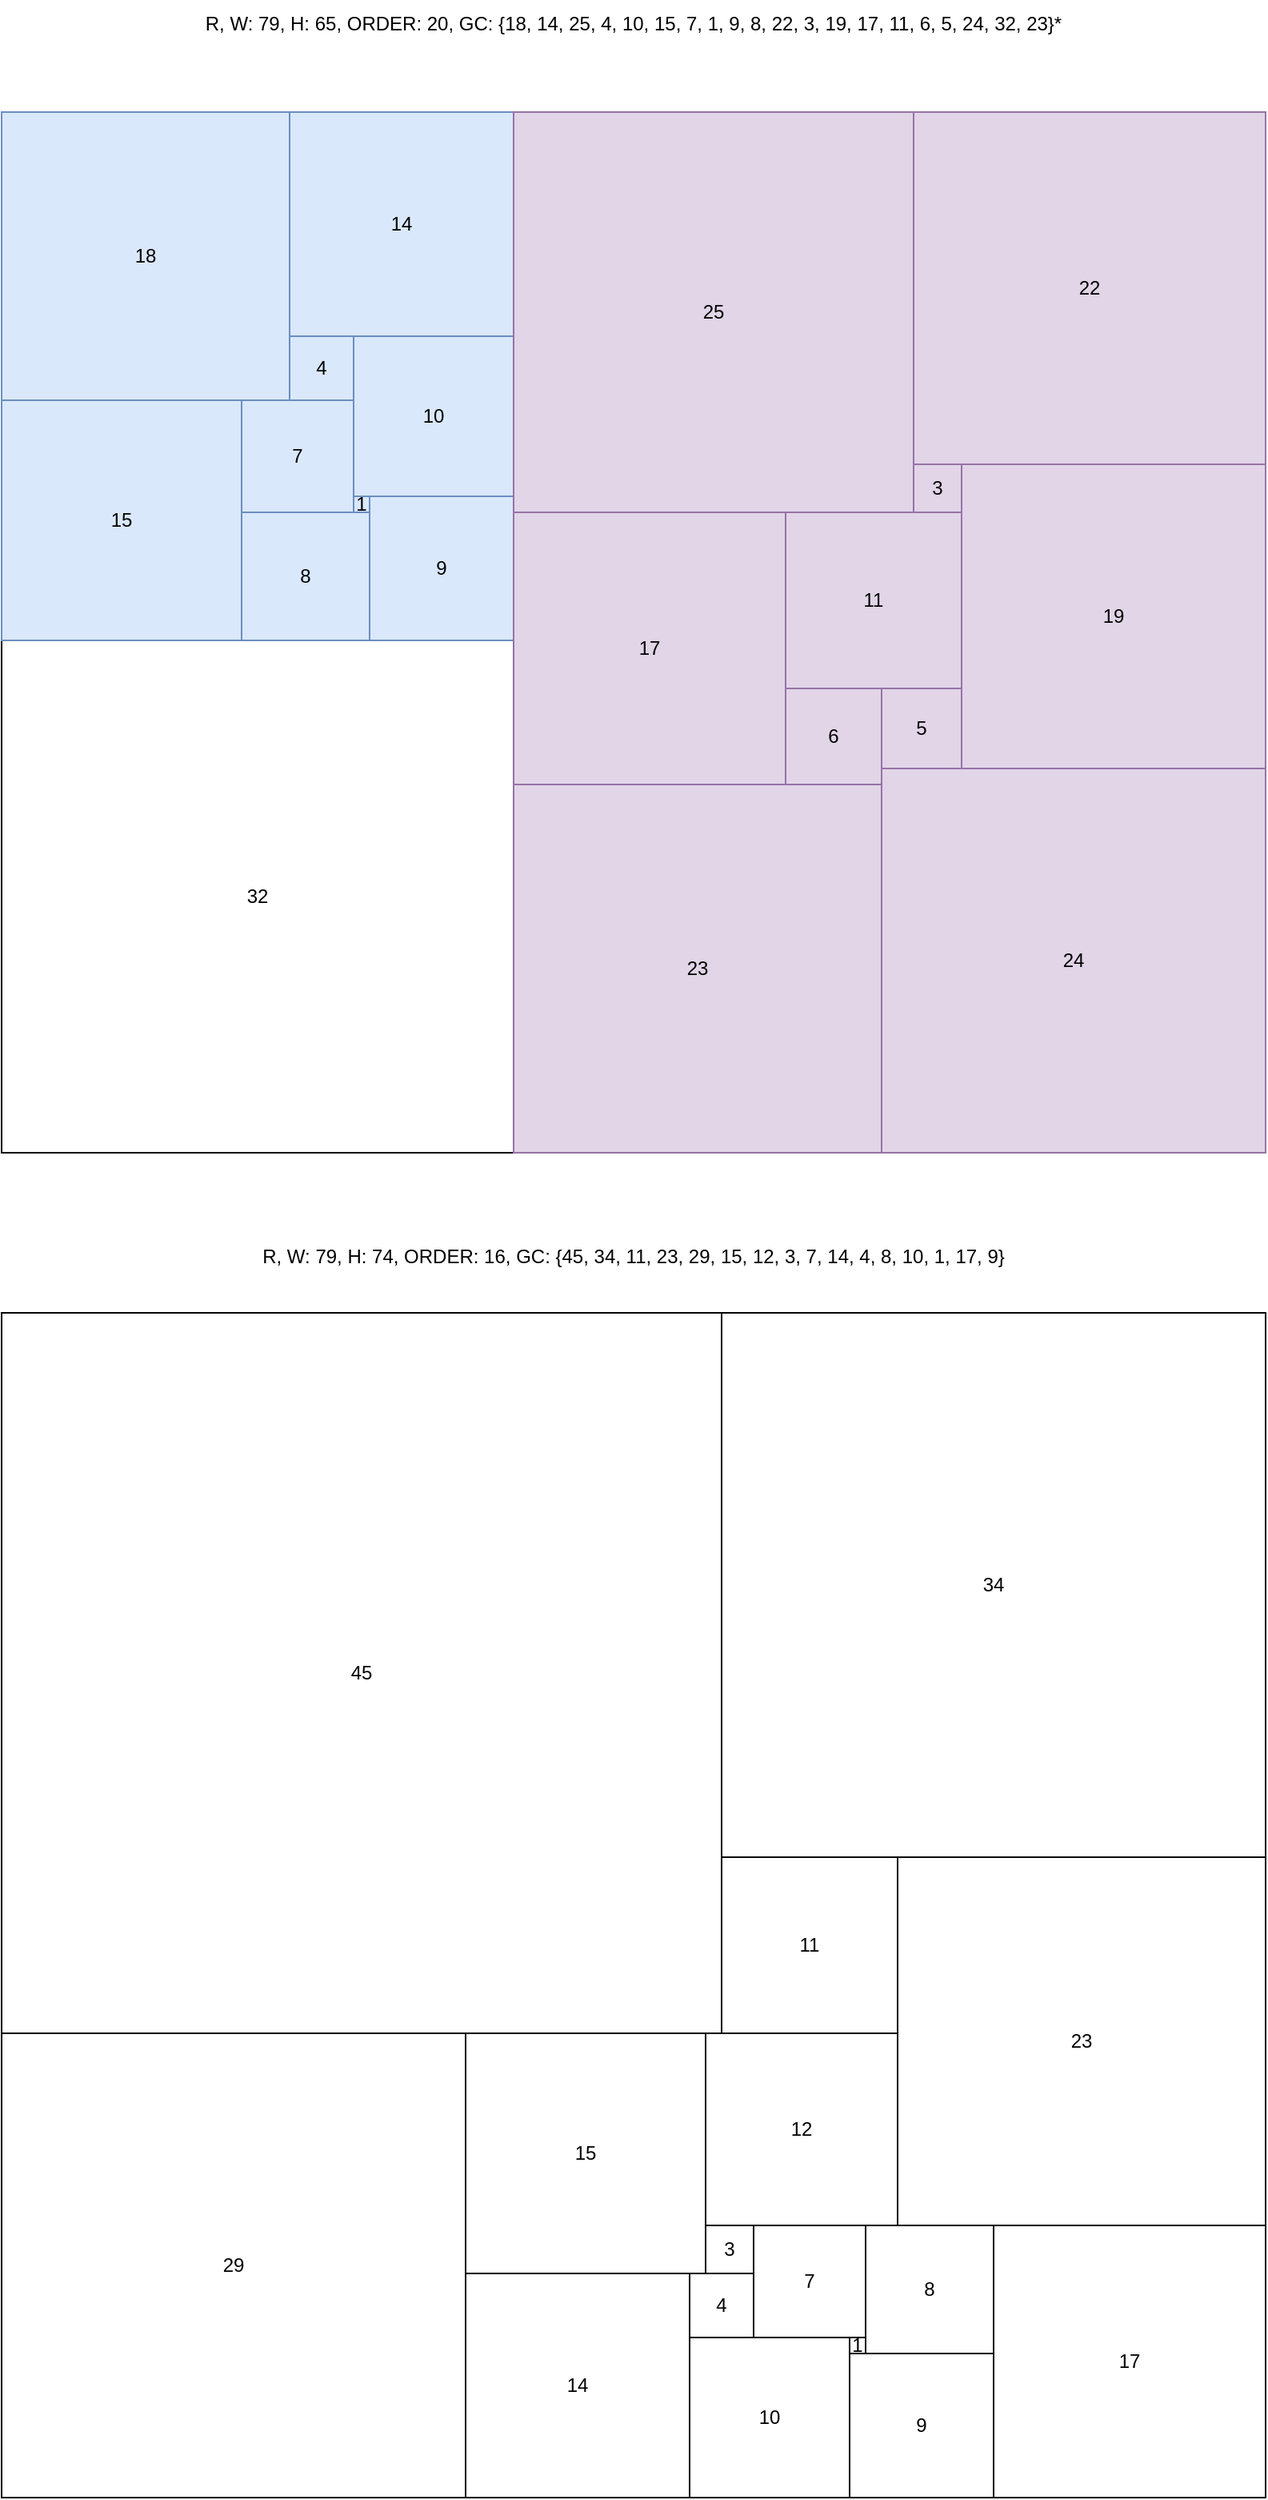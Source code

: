 <mxfile version="21.2.1" type="device">
  <diagram name="Page-1" id="H1nZVYqxkzLZFgEqRADx">
    <mxGraphModel dx="-2696" dy="1427" grid="1" gridSize="10" guides="1" tooltips="1" connect="1" arrows="1" fold="1" page="1" pageScale="1" pageWidth="850" pageHeight="1100" math="0" shadow="0">
      <root>
        <mxCell id="0" />
        <mxCell id="1" parent="0" />
        <mxCell id="AsBp8XiL8Dx4Y6rQVwFH-4456" value="R, W: 79, H: 74, ORDER: 16, GC: {45, 34, 11, 23, 29, 15, 12, 3, 7, 14, 4, 8, 10, 1, 17, 9} " style="text;html=1;strokeColor=none;fillColor=none;align=center;verticalAlign=middle;whiteSpace=wrap;rounded=0;" parent="1" vertex="1">
          <mxGeometry x="3410" y="790" width="790" height="30" as="geometry" />
        </mxCell>
        <mxCell id="761dnnyQ54j-Cl0NHfQN-4457" value="45" style="rounded=0;whiteSpace=wrap;html=1;" parent="1" vertex="1">
          <mxGeometry x="3410" y="840" width="450" height="450" as="geometry" />
        </mxCell>
        <mxCell id="761dnnyQ54j-Cl0NHfQN-4458" value="34" style="rounded=0;whiteSpace=wrap;html=1;" parent="1" vertex="1">
          <mxGeometry x="3860" y="840" width="340" height="340" as="geometry" />
        </mxCell>
        <mxCell id="761dnnyQ54j-Cl0NHfQN-4459" value="11" style="rounded=0;whiteSpace=wrap;html=1;" parent="1" vertex="1">
          <mxGeometry x="3860" y="1180" width="110" height="110" as="geometry" />
        </mxCell>
        <mxCell id="761dnnyQ54j-Cl0NHfQN-4460" value="23" style="rounded=0;whiteSpace=wrap;html=1;" parent="1" vertex="1">
          <mxGeometry x="3970" y="1180" width="230" height="230" as="geometry" />
        </mxCell>
        <mxCell id="761dnnyQ54j-Cl0NHfQN-4461" value="29" style="rounded=0;whiteSpace=wrap;html=1;" parent="1" vertex="1">
          <mxGeometry x="3410" y="1290" width="290" height="290" as="geometry" />
        </mxCell>
        <mxCell id="761dnnyQ54j-Cl0NHfQN-4462" value="15" style="rounded=0;whiteSpace=wrap;html=1;" parent="1" vertex="1">
          <mxGeometry x="3700" y="1290" width="150" height="150" as="geometry" />
        </mxCell>
        <mxCell id="761dnnyQ54j-Cl0NHfQN-4463" value="12" style="rounded=0;whiteSpace=wrap;html=1;" parent="1" vertex="1">
          <mxGeometry x="3850" y="1290" width="120" height="120" as="geometry" />
        </mxCell>
        <mxCell id="761dnnyQ54j-Cl0NHfQN-4464" value="3" style="rounded=0;whiteSpace=wrap;html=1;" parent="1" vertex="1">
          <mxGeometry x="3850" y="1410" width="30" height="30" as="geometry" />
        </mxCell>
        <mxCell id="761dnnyQ54j-Cl0NHfQN-4465" value="7" style="rounded=0;whiteSpace=wrap;html=1;" parent="1" vertex="1">
          <mxGeometry x="3880" y="1410" width="70" height="70" as="geometry" />
        </mxCell>
        <mxCell id="761dnnyQ54j-Cl0NHfQN-4466" value="14" style="rounded=0;whiteSpace=wrap;html=1;" parent="1" vertex="1">
          <mxGeometry x="3700" y="1440" width="140" height="140" as="geometry" />
        </mxCell>
        <mxCell id="761dnnyQ54j-Cl0NHfQN-4467" value="4" style="rounded=0;whiteSpace=wrap;html=1;" parent="1" vertex="1">
          <mxGeometry x="3840" y="1440" width="40" height="40" as="geometry" />
        </mxCell>
        <mxCell id="761dnnyQ54j-Cl0NHfQN-4468" value="8" style="rounded=0;whiteSpace=wrap;html=1;" parent="1" vertex="1">
          <mxGeometry x="3950" y="1410" width="80" height="80" as="geometry" />
        </mxCell>
        <mxCell id="761dnnyQ54j-Cl0NHfQN-4469" value="10" style="rounded=0;whiteSpace=wrap;html=1;" parent="1" vertex="1">
          <mxGeometry x="3840" y="1480" width="100" height="100" as="geometry" />
        </mxCell>
        <mxCell id="761dnnyQ54j-Cl0NHfQN-4470" value="1" style="rounded=0;whiteSpace=wrap;html=1;" parent="1" vertex="1">
          <mxGeometry x="3940" y="1480" width="10" height="10" as="geometry" />
        </mxCell>
        <mxCell id="761dnnyQ54j-Cl0NHfQN-4471" value="17" style="rounded=0;whiteSpace=wrap;html=1;" parent="1" vertex="1">
          <mxGeometry x="4030" y="1410" width="170" height="170" as="geometry" />
        </mxCell>
        <mxCell id="761dnnyQ54j-Cl0NHfQN-4472" value="9" style="rounded=0;whiteSpace=wrap;html=1;" parent="1" vertex="1">
          <mxGeometry x="3940" y="1490" width="90" height="90" as="geometry" />
        </mxCell>
        <mxCell id="AsBp8XiL8Dx4Y6rQVwFH-12671" value="R, W: 79, H: 65, ORDER: 20, GC: {18, 14, 25, 4, 10, 15, 7, 1, 9, 8, 22, 3, 19, 17, 11, 6, 5, 24, 32, 23}*" style="text;html=1;strokeColor=none;fillColor=none;align=center;verticalAlign=middle;whiteSpace=wrap;rounded=0;" parent="1" vertex="1">
          <mxGeometry x="3410" y="20" width="790" height="30" as="geometry" />
        </mxCell>
        <mxCell id="761dnnyQ54j-Cl0NHfQN-12835" value="32" style="rounded=0;whiteSpace=wrap;html=1;" parent="1" vertex="1">
          <mxGeometry x="3410" y="420" width="320" height="320" as="geometry" />
        </mxCell>
        <mxCell id="eBLbHSjELngbi5xifegX-1" value="" style="group;direction=west;flipH=0;flipV=1;" vertex="1" connectable="0" parent="1">
          <mxGeometry x="3410" y="90" width="320" height="330" as="geometry" />
        </mxCell>
        <mxCell id="761dnnyQ54j-Cl0NHfQN-12819" value="15" style="rounded=0;whiteSpace=wrap;html=1;fillColor=#dae8fc;strokeColor=#6c8ebf;" parent="eBLbHSjELngbi5xifegX-1" vertex="1">
          <mxGeometry y="180" width="150" height="150" as="geometry" />
        </mxCell>
        <mxCell id="761dnnyQ54j-Cl0NHfQN-12820" value="8" style="rounded=0;whiteSpace=wrap;html=1;fillColor=#dae8fc;strokeColor=#6c8ebf;" parent="eBLbHSjELngbi5xifegX-1" vertex="1">
          <mxGeometry x="150" y="250" width="80" height="80" as="geometry" />
        </mxCell>
        <mxCell id="761dnnyQ54j-Cl0NHfQN-12821" value="9" style="rounded=0;whiteSpace=wrap;html=1;fillColor=#dae8fc;strokeColor=#6c8ebf;" parent="eBLbHSjELngbi5xifegX-1" vertex="1">
          <mxGeometry x="230" y="240" width="90" height="90" as="geometry" />
        </mxCell>
        <mxCell id="761dnnyQ54j-Cl0NHfQN-12822" value="7" style="rounded=0;whiteSpace=wrap;html=1;fillColor=#dae8fc;strokeColor=#6c8ebf;" parent="eBLbHSjELngbi5xifegX-1" vertex="1">
          <mxGeometry x="150" y="180" width="70" height="70" as="geometry" />
        </mxCell>
        <mxCell id="761dnnyQ54j-Cl0NHfQN-12823" value="1" style="rounded=0;whiteSpace=wrap;html=1;fillColor=#dae8fc;strokeColor=#6c8ebf;" parent="eBLbHSjELngbi5xifegX-1" vertex="1">
          <mxGeometry x="220" y="240" width="10" height="10" as="geometry" />
        </mxCell>
        <mxCell id="761dnnyQ54j-Cl0NHfQN-12825" value="10" style="rounded=0;whiteSpace=wrap;html=1;fillColor=#dae8fc;strokeColor=#6c8ebf;" parent="eBLbHSjELngbi5xifegX-1" vertex="1">
          <mxGeometry x="220" y="140" width="100" height="100" as="geometry" />
        </mxCell>
        <mxCell id="761dnnyQ54j-Cl0NHfQN-12826" value="18" style="rounded=0;whiteSpace=wrap;html=1;fillColor=#dae8fc;strokeColor=#6c8ebf;" parent="eBLbHSjELngbi5xifegX-1" vertex="1">
          <mxGeometry width="180" height="180" as="geometry" />
        </mxCell>
        <mxCell id="761dnnyQ54j-Cl0NHfQN-12827" value="4" style="rounded=0;whiteSpace=wrap;html=1;fillColor=#dae8fc;strokeColor=#6c8ebf;" parent="eBLbHSjELngbi5xifegX-1" vertex="1">
          <mxGeometry x="180" y="140" width="40" height="40" as="geometry" />
        </mxCell>
        <mxCell id="761dnnyQ54j-Cl0NHfQN-12828" value="14" style="rounded=0;whiteSpace=wrap;html=1;fillColor=#dae8fc;strokeColor=#6c8ebf;" parent="eBLbHSjELngbi5xifegX-1" vertex="1">
          <mxGeometry x="180" width="140" height="140" as="geometry" />
        </mxCell>
        <mxCell id="eBLbHSjELngbi5xifegX-2" value="" style="group;flipV=1;" vertex="1" connectable="0" parent="1">
          <mxGeometry x="3730" y="90" width="470" height="650" as="geometry" />
        </mxCell>
        <mxCell id="761dnnyQ54j-Cl0NHfQN-12824" value="23" style="rounded=0;whiteSpace=wrap;html=1;fillColor=#e1d5e7;strokeColor=#9673a6;" parent="eBLbHSjELngbi5xifegX-2" vertex="1">
          <mxGeometry y="420" width="230" height="230" as="geometry" />
        </mxCell>
        <mxCell id="761dnnyQ54j-Cl0NHfQN-12829" value="24" style="rounded=0;whiteSpace=wrap;html=1;fillColor=#e1d5e7;strokeColor=#9673a6;" parent="eBLbHSjELngbi5xifegX-2" vertex="1">
          <mxGeometry x="230" y="410" width="240" height="240" as="geometry" />
        </mxCell>
        <mxCell id="761dnnyQ54j-Cl0NHfQN-12830" value="17" style="rounded=0;whiteSpace=wrap;html=1;fillColor=#e1d5e7;strokeColor=#9673a6;" parent="eBLbHSjELngbi5xifegX-2" vertex="1">
          <mxGeometry y="250" width="170" height="170" as="geometry" />
        </mxCell>
        <mxCell id="761dnnyQ54j-Cl0NHfQN-12831" value="6" style="rounded=0;whiteSpace=wrap;html=1;fillColor=#e1d5e7;strokeColor=#9673a6;" parent="eBLbHSjELngbi5xifegX-2" vertex="1">
          <mxGeometry x="170" y="360" width="60" height="60" as="geometry" />
        </mxCell>
        <mxCell id="761dnnyQ54j-Cl0NHfQN-12832" value="5" style="rounded=0;whiteSpace=wrap;html=1;fillColor=#e1d5e7;strokeColor=#9673a6;" parent="eBLbHSjELngbi5xifegX-2" vertex="1">
          <mxGeometry x="230" y="360" width="50" height="50" as="geometry" />
        </mxCell>
        <mxCell id="761dnnyQ54j-Cl0NHfQN-12833" value="19" style="rounded=0;whiteSpace=wrap;html=1;fillColor=#e1d5e7;strokeColor=#9673a6;" parent="eBLbHSjELngbi5xifegX-2" vertex="1">
          <mxGeometry x="280" y="220" width="190" height="190" as="geometry" />
        </mxCell>
        <mxCell id="761dnnyQ54j-Cl0NHfQN-12834" value="11" style="rounded=0;whiteSpace=wrap;html=1;fillColor=#e1d5e7;strokeColor=#9673a6;" parent="eBLbHSjELngbi5xifegX-2" vertex="1">
          <mxGeometry x="170" y="250" width="110" height="110" as="geometry" />
        </mxCell>
        <mxCell id="761dnnyQ54j-Cl0NHfQN-12836" value="25" style="rounded=0;whiteSpace=wrap;html=1;fillColor=#e1d5e7;strokeColor=#9673a6;" parent="eBLbHSjELngbi5xifegX-2" vertex="1">
          <mxGeometry width="250" height="250" as="geometry" />
        </mxCell>
        <mxCell id="761dnnyQ54j-Cl0NHfQN-12837" value="3" style="rounded=0;whiteSpace=wrap;html=1;fillColor=#e1d5e7;strokeColor=#9673a6;" parent="eBLbHSjELngbi5xifegX-2" vertex="1">
          <mxGeometry x="250" y="220" width="30" height="30" as="geometry" />
        </mxCell>
        <mxCell id="761dnnyQ54j-Cl0NHfQN-12838" value="22" style="rounded=0;whiteSpace=wrap;html=1;fillColor=#e1d5e7;strokeColor=#9673a6;" parent="eBLbHSjELngbi5xifegX-2" vertex="1">
          <mxGeometry x="250" width="220" height="220" as="geometry" />
        </mxCell>
      </root>
    </mxGraphModel>
  </diagram>
</mxfile>
